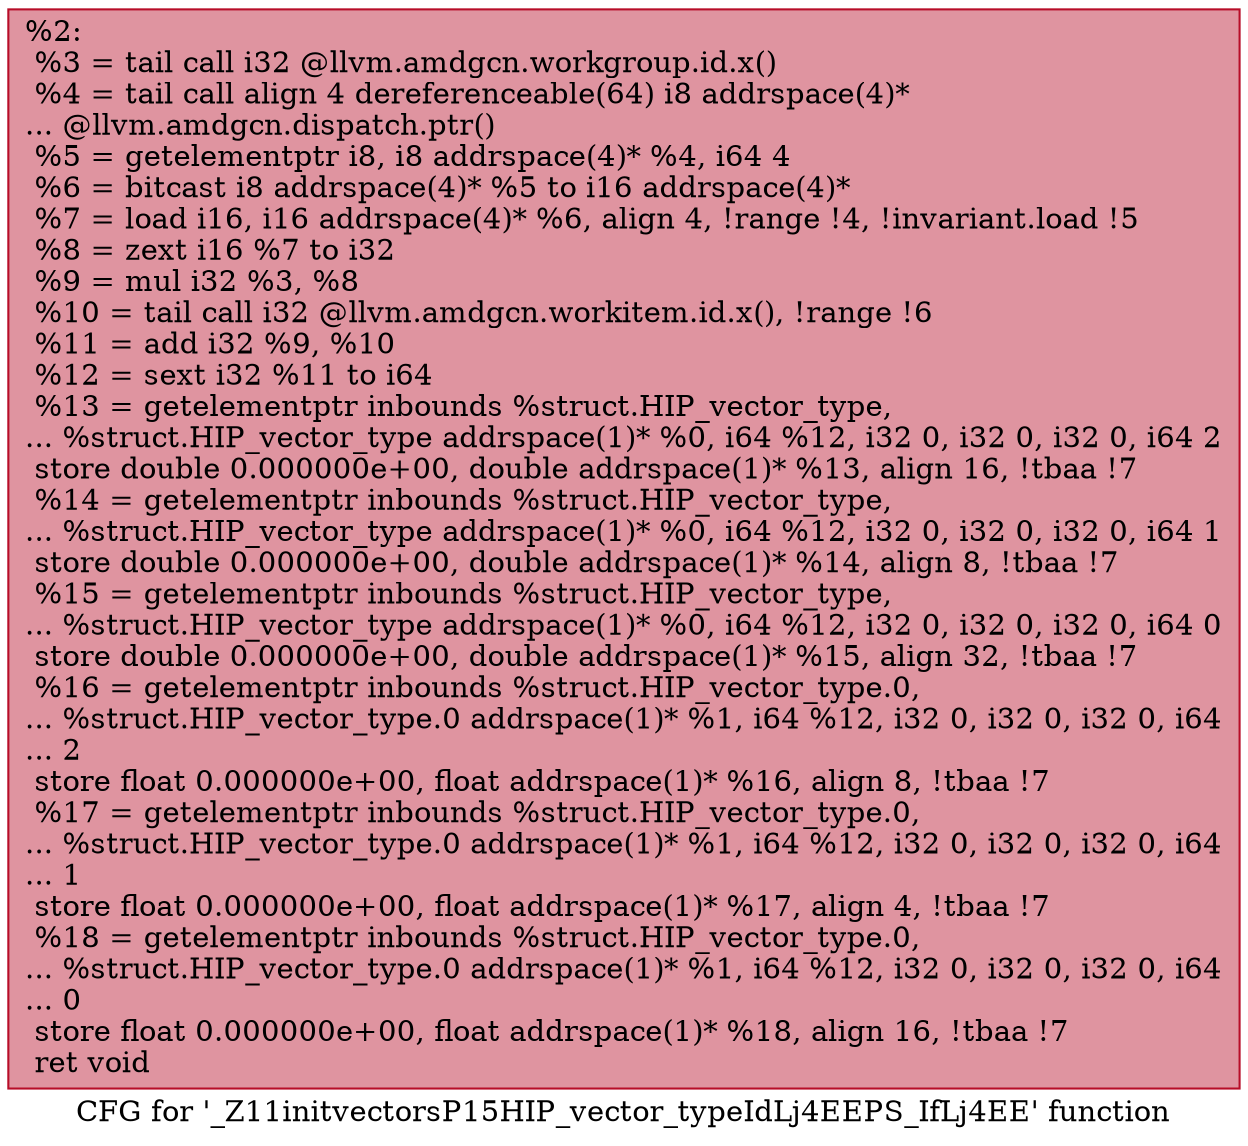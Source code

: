 digraph "CFG for '_Z11initvectorsP15HIP_vector_typeIdLj4EEPS_IfLj4EE' function" {
	label="CFG for '_Z11initvectorsP15HIP_vector_typeIdLj4EEPS_IfLj4EE' function";

	Node0x4a85df0 [shape=record,color="#b70d28ff", style=filled, fillcolor="#b70d2870",label="{%2:\l  %3 = tail call i32 @llvm.amdgcn.workgroup.id.x()\l  %4 = tail call align 4 dereferenceable(64) i8 addrspace(4)*\l... @llvm.amdgcn.dispatch.ptr()\l  %5 = getelementptr i8, i8 addrspace(4)* %4, i64 4\l  %6 = bitcast i8 addrspace(4)* %5 to i16 addrspace(4)*\l  %7 = load i16, i16 addrspace(4)* %6, align 4, !range !4, !invariant.load !5\l  %8 = zext i16 %7 to i32\l  %9 = mul i32 %3, %8\l  %10 = tail call i32 @llvm.amdgcn.workitem.id.x(), !range !6\l  %11 = add i32 %9, %10\l  %12 = sext i32 %11 to i64\l  %13 = getelementptr inbounds %struct.HIP_vector_type,\l... %struct.HIP_vector_type addrspace(1)* %0, i64 %12, i32 0, i32 0, i32 0, i64 2\l  store double 0.000000e+00, double addrspace(1)* %13, align 16, !tbaa !7\l  %14 = getelementptr inbounds %struct.HIP_vector_type,\l... %struct.HIP_vector_type addrspace(1)* %0, i64 %12, i32 0, i32 0, i32 0, i64 1\l  store double 0.000000e+00, double addrspace(1)* %14, align 8, !tbaa !7\l  %15 = getelementptr inbounds %struct.HIP_vector_type,\l... %struct.HIP_vector_type addrspace(1)* %0, i64 %12, i32 0, i32 0, i32 0, i64 0\l  store double 0.000000e+00, double addrspace(1)* %15, align 32, !tbaa !7\l  %16 = getelementptr inbounds %struct.HIP_vector_type.0,\l... %struct.HIP_vector_type.0 addrspace(1)* %1, i64 %12, i32 0, i32 0, i32 0, i64\l... 2\l  store float 0.000000e+00, float addrspace(1)* %16, align 8, !tbaa !7\l  %17 = getelementptr inbounds %struct.HIP_vector_type.0,\l... %struct.HIP_vector_type.0 addrspace(1)* %1, i64 %12, i32 0, i32 0, i32 0, i64\l... 1\l  store float 0.000000e+00, float addrspace(1)* %17, align 4, !tbaa !7\l  %18 = getelementptr inbounds %struct.HIP_vector_type.0,\l... %struct.HIP_vector_type.0 addrspace(1)* %1, i64 %12, i32 0, i32 0, i32 0, i64\l... 0\l  store float 0.000000e+00, float addrspace(1)* %18, align 16, !tbaa !7\l  ret void\l}"];
}
